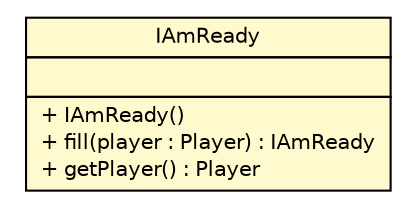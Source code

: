 #!/usr/local/bin/dot
#
# Class diagram 
# Generated by UMLGraph version R5_6 (http://www.umlgraph.org/)
#

digraph G {
	edge [fontname="Helvetica",fontsize=10,labelfontname="Helvetica",labelfontsize=10];
	node [fontname="Helvetica",fontsize=10,shape=plaintext];
	nodesep=0.25;
	ranksep=0.5;
	// Common.IAmReady
	c1399 [label=<<table title="Common.IAmReady" border="0" cellborder="1" cellspacing="0" cellpadding="2" port="p" bgcolor="lemonChiffon" href="./IAmReady.html">
		<tr><td><table border="0" cellspacing="0" cellpadding="1">
<tr><td align="center" balign="center"> IAmReady </td></tr>
		</table></td></tr>
		<tr><td><table border="0" cellspacing="0" cellpadding="1">
<tr><td align="left" balign="left">  </td></tr>
		</table></td></tr>
		<tr><td><table border="0" cellspacing="0" cellpadding="1">
<tr><td align="left" balign="left"> + IAmReady() </td></tr>
<tr><td align="left" balign="left"> + fill(player : Player) : IAmReady </td></tr>
<tr><td align="left" balign="left"> + getPlayer() : Player </td></tr>
		</table></td></tr>
		</table>>, URL="./IAmReady.html", fontname="Helvetica", fontcolor="black", fontsize=10.0];
}


